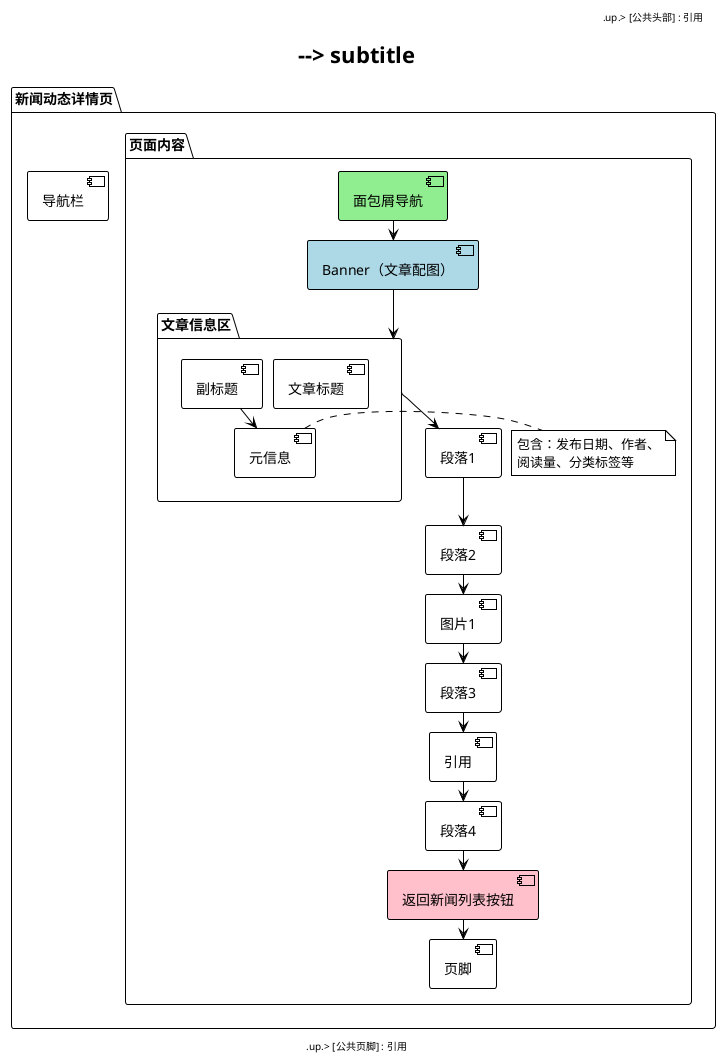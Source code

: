 @startuml news_detail
!theme plain
top to bottom direction

skinparam nodesep 10
skinparam ranksep 20

package "新闻动态详情页" {
  [导航栏] as header
  
  package "页面内容" {
    [面包屑导航] as breadcrumb #lightgreen
    [Banner（文章配图）] as banner #lightblue
    
    package "文章信息区" as article_info {
      [文章标题] as title
      [副标题] as subtitle
      [元信息] as meta
      
      title --> subtitle
      subtitle --> meta
    }
    
    note right of meta
      包含：发布日期、作者、
      阅读量、分类标签等
    end note
    
    ' 修正的正文区域
    [段落1] as p1
    [段落2] as p2
    [图片1] as img1
    [段落3] as p3
    [引用] as quote
    [段落4] as p4
    
    [返回新闻列表按钮] as back_button #pink
    
    [页脚] as footer
  }

  ' 页面结构连接
  header --> breadcrumb
  breadcrumb --> banner
  banner --> article_info
  article_info --> p1
  p1 --> p2
  p2 --> img1
  img1 --> p3
  p3 --> quote
  quote --> p4
  p4 --> back_button
  back_button --> footer
}

' 引用公共组件
header .up.> [公共头部] : 引用
footer .up.> [公共页脚] : 引用

@enduml